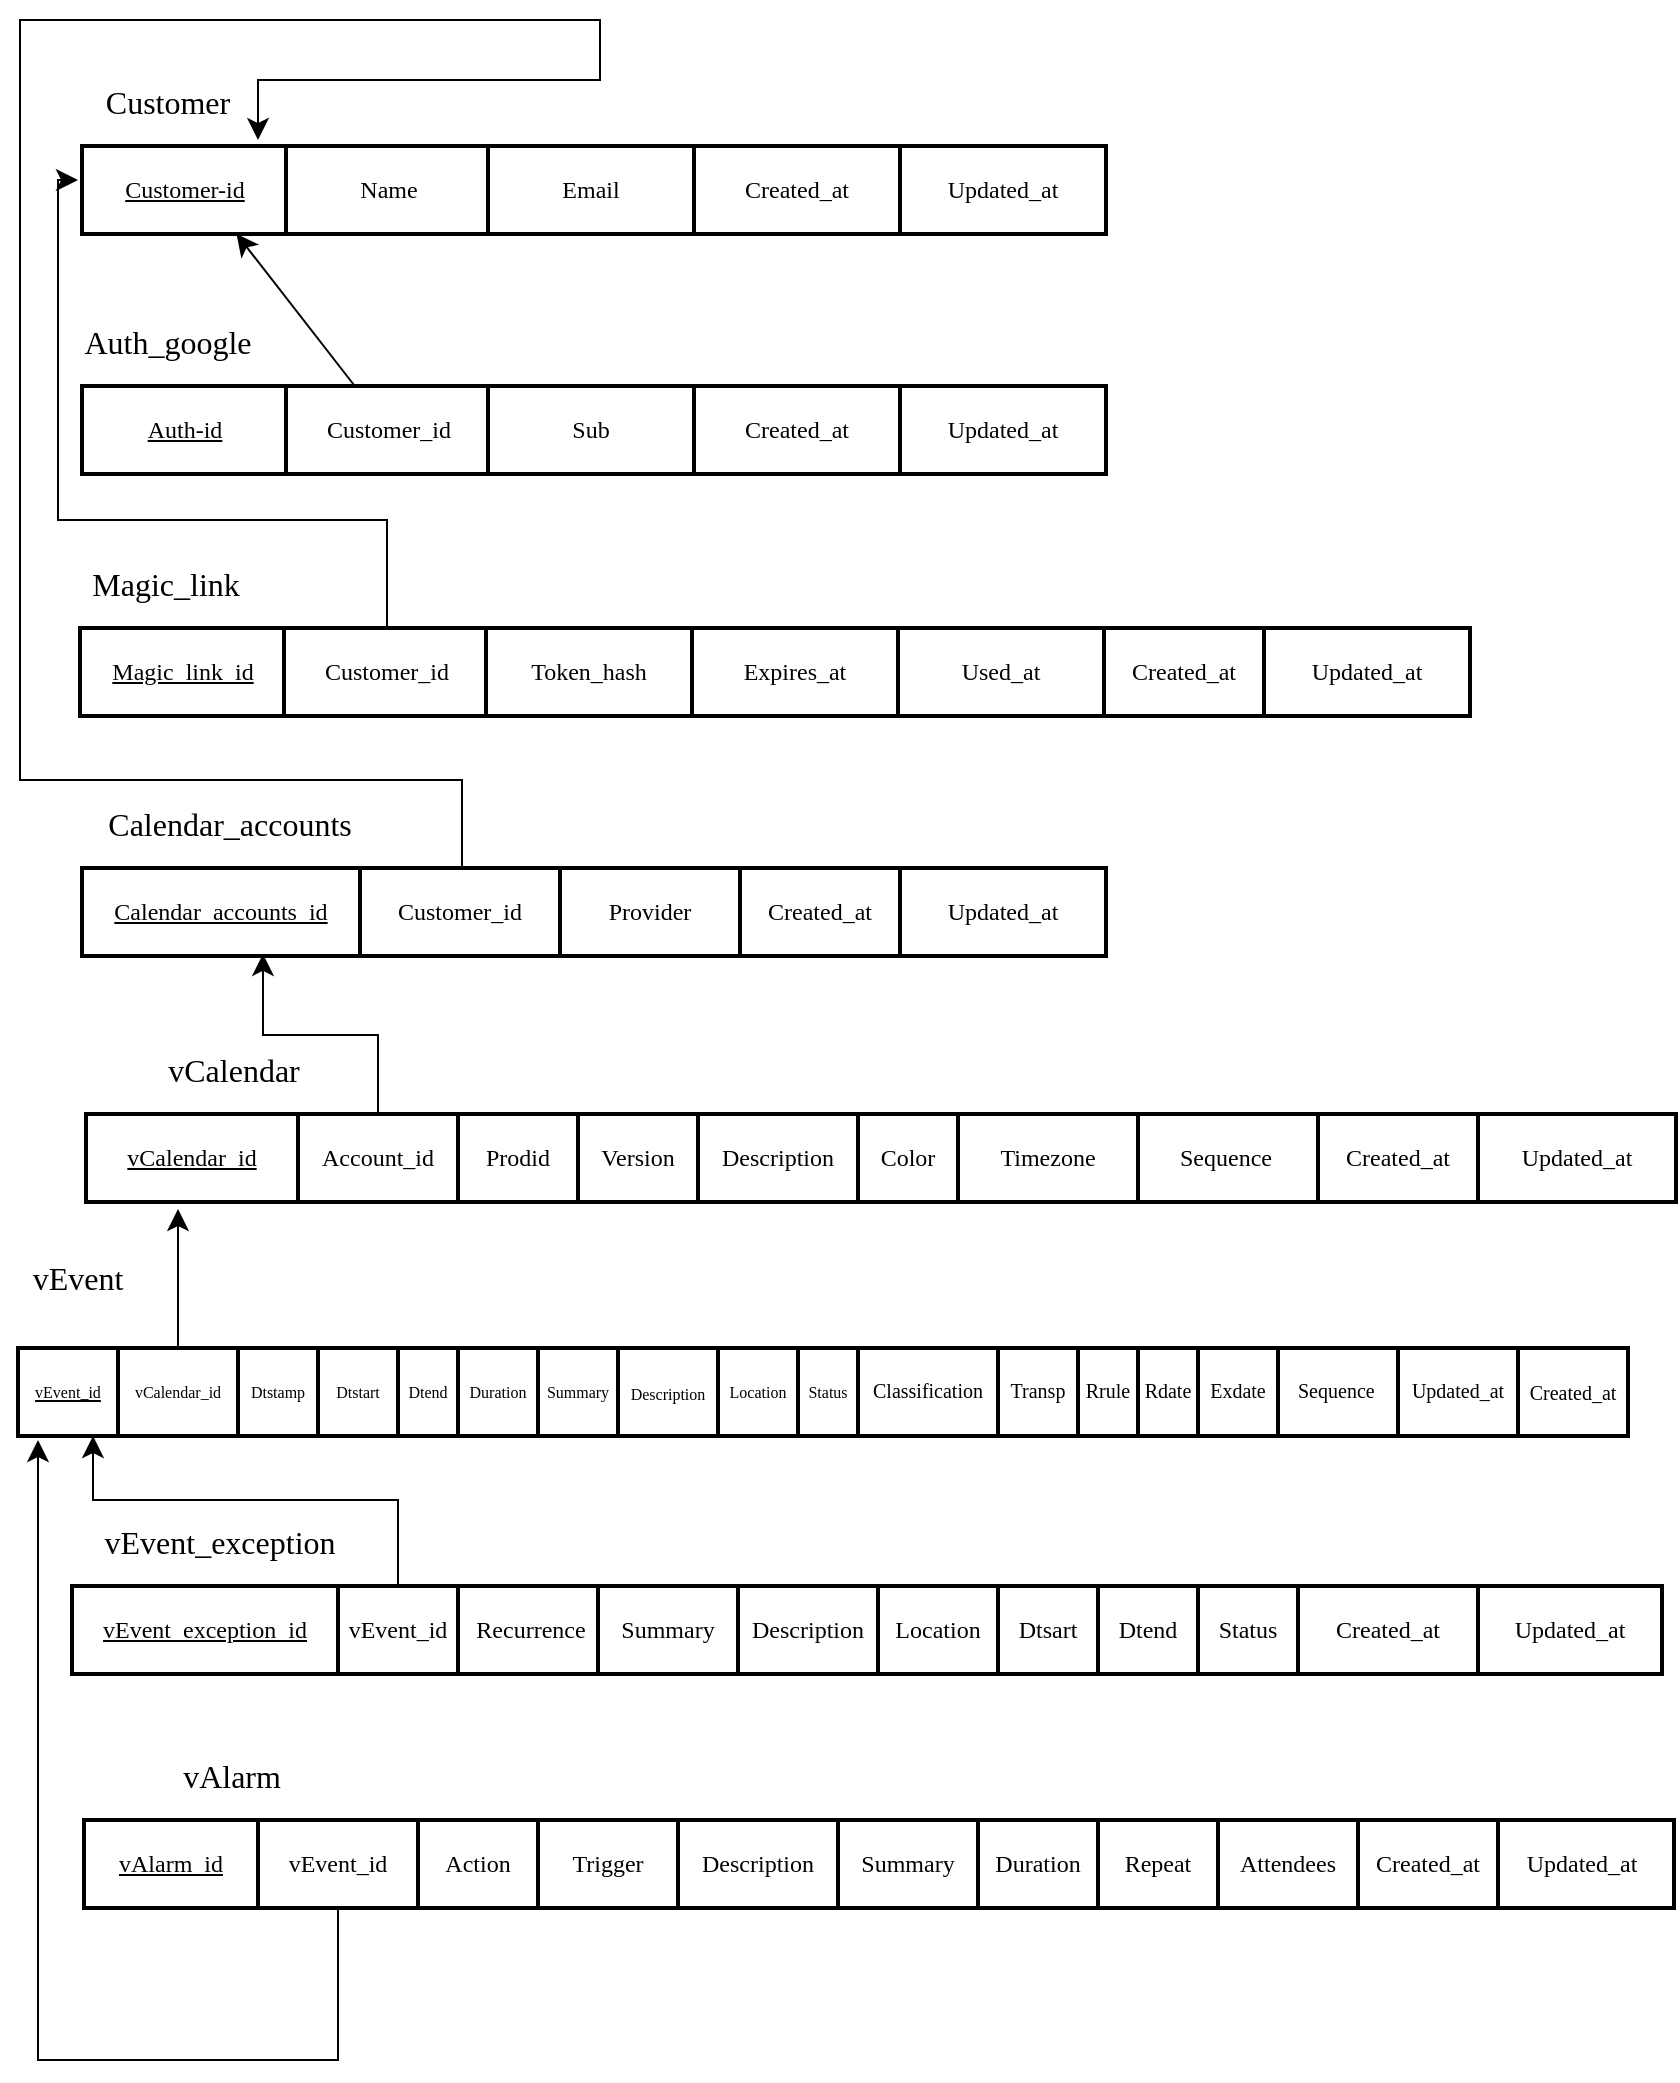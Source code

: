 <mxfile version="24.9.0">
  <diagram name="Page-1" id="HfIymK8GrgAYLwVtbaOh">
    <mxGraphModel dx="1100" dy="648" grid="1" gridSize="10" guides="1" tooltips="1" connect="1" arrows="1" fold="1" page="1" pageScale="1" pageWidth="850" pageHeight="1100" math="0" shadow="0">
      <root>
        <mxCell id="0" />
        <mxCell id="1" parent="0" />
        <mxCell id="kMMZ-hEUHEecdAPWSk_s-1" value="&lt;font face=&quot;Verdana&quot;&gt;&lt;u&gt;Customer-id&lt;/u&gt;&lt;/font&gt;" style="rounded=0;whiteSpace=wrap;html=1;hachureGap=4;fontFamily=Architects Daughter;fontSource=https%3A%2F%2Ffonts.googleapis.com%2Fcss%3Ffamily%3DArchitects%2BDaughter;glass=0;shadow=0;strokeWidth=2;" vertex="1" parent="1">
          <mxGeometry x="42" y="73" width="103" height="44" as="geometry" />
        </mxCell>
        <mxCell id="kMMZ-hEUHEecdAPWSk_s-3" value="&lt;font face=&quot;Verdana&quot;&gt;Customer&lt;/font&gt;" style="text;html=1;align=center;verticalAlign=middle;whiteSpace=wrap;rounded=0;fontSize=16;fontFamily=Architects Daughter;fontSource=https%3A%2F%2Ffonts.googleapis.com%2Fcss%3Ffamily%3DArchitects%2BDaughter;" vertex="1" parent="1">
          <mxGeometry x="55" y="37" width="60" height="30" as="geometry" />
        </mxCell>
        <mxCell id="kMMZ-hEUHEecdAPWSk_s-4" value="&lt;font face=&quot;Verdana&quot;&gt;Name&lt;/font&gt;" style="rounded=0;whiteSpace=wrap;html=1;hachureGap=4;fontFamily=Architects Daughter;fontSource=https%3A%2F%2Ffonts.googleapis.com%2Fcss%3Ffamily%3DArchitects%2BDaughter;glass=0;shadow=0;strokeWidth=2;" vertex="1" parent="1">
          <mxGeometry x="144" y="73" width="103" height="44" as="geometry" />
        </mxCell>
        <mxCell id="kMMZ-hEUHEecdAPWSk_s-5" value="&lt;font face=&quot;Verdana&quot;&gt;Email&lt;/font&gt;" style="rounded=0;whiteSpace=wrap;html=1;hachureGap=4;fontFamily=Architects Daughter;fontSource=https%3A%2F%2Ffonts.googleapis.com%2Fcss%3Ffamily%3DArchitects%2BDaughter;glass=0;shadow=0;strokeWidth=2;" vertex="1" parent="1">
          <mxGeometry x="245" y="73" width="103" height="44" as="geometry" />
        </mxCell>
        <mxCell id="kMMZ-hEUHEecdAPWSk_s-6" value="&lt;font face=&quot;Verdana&quot;&gt;Created_at&lt;/font&gt;" style="rounded=0;whiteSpace=wrap;html=1;hachureGap=4;fontFamily=Architects Daughter;fontSource=https%3A%2F%2Ffonts.googleapis.com%2Fcss%3Ffamily%3DArchitects%2BDaughter;glass=0;shadow=0;strokeWidth=2;" vertex="1" parent="1">
          <mxGeometry x="348" y="73" width="103" height="44" as="geometry" />
        </mxCell>
        <mxCell id="kMMZ-hEUHEecdAPWSk_s-7" value="&lt;font face=&quot;Verdana&quot;&gt;Updated_at&lt;/font&gt;" style="rounded=0;whiteSpace=wrap;html=1;hachureGap=4;fontFamily=Architects Daughter;fontSource=https%3A%2F%2Ffonts.googleapis.com%2Fcss%3Ffamily%3DArchitects%2BDaughter;glass=0;shadow=0;strokeWidth=2;" vertex="1" parent="1">
          <mxGeometry x="451" y="73" width="103" height="44" as="geometry" />
        </mxCell>
        <mxCell id="kMMZ-hEUHEecdAPWSk_s-14" value="&lt;font face=&quot;Verdana&quot;&gt;&lt;u&gt;Auth-id&lt;/u&gt;&lt;/font&gt;" style="rounded=0;whiteSpace=wrap;html=1;hachureGap=4;fontFamily=Architects Daughter;fontSource=https%3A%2F%2Ffonts.googleapis.com%2Fcss%3Ffamily%3DArchitects%2BDaughter;glass=0;shadow=0;strokeWidth=2;" vertex="1" parent="1">
          <mxGeometry x="42" y="193" width="103" height="44" as="geometry" />
        </mxCell>
        <mxCell id="kMMZ-hEUHEecdAPWSk_s-15" value="&lt;font face=&quot;Verdana&quot;&gt;Auth_google&lt;/font&gt;" style="text;html=1;align=center;verticalAlign=middle;whiteSpace=wrap;rounded=0;fontSize=16;fontFamily=Architects Daughter;fontSource=https%3A%2F%2Ffonts.googleapis.com%2Fcss%3Ffamily%3DArchitects%2BDaughter;" vertex="1" parent="1">
          <mxGeometry x="55" y="157" width="60" height="30" as="geometry" />
        </mxCell>
        <mxCell id="kMMZ-hEUHEecdAPWSk_s-118" style="edgeStyle=none;curved=1;rounded=0;orthogonalLoop=1;jettySize=auto;html=1;entryX=0.75;entryY=1;entryDx=0;entryDy=0;fontSize=12;startSize=8;endSize=8;" edge="1" parent="1" source="kMMZ-hEUHEecdAPWSk_s-16" target="kMMZ-hEUHEecdAPWSk_s-1">
          <mxGeometry relative="1" as="geometry" />
        </mxCell>
        <mxCell id="kMMZ-hEUHEecdAPWSk_s-16" value="&lt;font face=&quot;Verdana&quot;&gt;Customer_id&lt;/font&gt;" style="rounded=0;whiteSpace=wrap;html=1;hachureGap=4;fontFamily=Architects Daughter;fontSource=https%3A%2F%2Ffonts.googleapis.com%2Fcss%3Ffamily%3DArchitects%2BDaughter;glass=0;shadow=0;strokeWidth=2;" vertex="1" parent="1">
          <mxGeometry x="144" y="193" width="103" height="44" as="geometry" />
        </mxCell>
        <mxCell id="kMMZ-hEUHEecdAPWSk_s-17" value="&lt;font face=&quot;Verdana&quot;&gt;Sub&lt;/font&gt;" style="rounded=0;whiteSpace=wrap;html=1;hachureGap=4;fontFamily=Architects Daughter;fontSource=https%3A%2F%2Ffonts.googleapis.com%2Fcss%3Ffamily%3DArchitects%2BDaughter;glass=0;shadow=0;strokeWidth=2;" vertex="1" parent="1">
          <mxGeometry x="245" y="193" width="103" height="44" as="geometry" />
        </mxCell>
        <mxCell id="kMMZ-hEUHEecdAPWSk_s-18" value="&lt;font face=&quot;Verdana&quot;&gt;Created_at&lt;/font&gt;" style="rounded=0;whiteSpace=wrap;html=1;hachureGap=4;fontFamily=Architects Daughter;fontSource=https%3A%2F%2Ffonts.googleapis.com%2Fcss%3Ffamily%3DArchitects%2BDaughter;glass=0;shadow=0;strokeWidth=2;" vertex="1" parent="1">
          <mxGeometry x="348" y="193" width="103" height="44" as="geometry" />
        </mxCell>
        <mxCell id="kMMZ-hEUHEecdAPWSk_s-19" value="&lt;font face=&quot;Verdana&quot;&gt;Updated_at&lt;/font&gt;" style="rounded=0;whiteSpace=wrap;html=1;hachureGap=4;fontFamily=Architects Daughter;fontSource=https%3A%2F%2Ffonts.googleapis.com%2Fcss%3Ffamily%3DArchitects%2BDaughter;glass=0;shadow=0;strokeWidth=2;" vertex="1" parent="1">
          <mxGeometry x="451" y="193" width="103" height="44" as="geometry" />
        </mxCell>
        <mxCell id="kMMZ-hEUHEecdAPWSk_s-20" value="&lt;span style=&quot;font-family: Verdana;&quot;&gt;&lt;font&gt;&lt;u&gt;Calendar_accounts_id&lt;/u&gt;&lt;/font&gt;&lt;/span&gt;" style="rounded=0;whiteSpace=wrap;html=1;hachureGap=4;fontFamily=Architects Daughter;fontSource=https%3A%2F%2Ffonts.googleapis.com%2Fcss%3Ffamily%3DArchitects%2BDaughter;glass=0;shadow=0;strokeWidth=2;" vertex="1" parent="1">
          <mxGeometry x="42" y="434" width="139" height="44" as="geometry" />
        </mxCell>
        <mxCell id="kMMZ-hEUHEecdAPWSk_s-21" value="&lt;font face=&quot;Verdana&quot;&gt;Calendar_accounts&lt;/font&gt;" style="text;html=1;align=center;verticalAlign=middle;whiteSpace=wrap;rounded=0;fontSize=16;fontFamily=Architects Daughter;fontSource=https%3A%2F%2Ffonts.googleapis.com%2Fcss%3Ffamily%3DArchitects%2BDaughter;" vertex="1" parent="1">
          <mxGeometry x="86" y="398" width="60" height="30" as="geometry" />
        </mxCell>
        <mxCell id="kMMZ-hEUHEecdAPWSk_s-126" style="edgeStyle=orthogonalEdgeStyle;rounded=0;orthogonalLoop=1;jettySize=auto;html=1;fontSize=12;startSize=8;endSize=8;" edge="1" parent="1">
          <mxGeometry relative="1" as="geometry">
            <mxPoint x="232.0" y="434" as="sourcePoint" />
            <mxPoint x="130" y="70" as="targetPoint" />
            <Array as="points">
              <mxPoint x="232" y="390" />
              <mxPoint x="11" y="390" />
              <mxPoint x="11" y="10" />
              <mxPoint x="301" y="10" />
              <mxPoint x="301" y="40" />
              <mxPoint x="130" y="40" />
            </Array>
          </mxGeometry>
        </mxCell>
        <mxCell id="kMMZ-hEUHEecdAPWSk_s-22" value="&lt;span style=&quot;font-family: Verdana;&quot;&gt;Customer_id&lt;/span&gt;" style="rounded=0;whiteSpace=wrap;html=1;hachureGap=4;fontFamily=Architects Daughter;fontSource=https%3A%2F%2Ffonts.googleapis.com%2Fcss%3Ffamily%3DArchitects%2BDaughter;glass=0;shadow=0;strokeWidth=2;" vertex="1" parent="1">
          <mxGeometry x="181" y="434" width="100" height="44" as="geometry" />
        </mxCell>
        <mxCell id="kMMZ-hEUHEecdAPWSk_s-23" value="&lt;font face=&quot;Verdana&quot;&gt;Provider&lt;/font&gt;" style="rounded=0;whiteSpace=wrap;html=1;hachureGap=4;fontFamily=Architects Daughter;fontSource=https%3A%2F%2Ffonts.googleapis.com%2Fcss%3Ffamily%3DArchitects%2BDaughter;glass=0;shadow=0;strokeWidth=2;" vertex="1" parent="1">
          <mxGeometry x="281" y="434" width="90" height="44" as="geometry" />
        </mxCell>
        <mxCell id="kMMZ-hEUHEecdAPWSk_s-24" value="&lt;font face=&quot;Verdana&quot;&gt;Created_at&lt;/font&gt;" style="rounded=0;whiteSpace=wrap;html=1;hachureGap=4;fontFamily=Architects Daughter;fontSource=https%3A%2F%2Ffonts.googleapis.com%2Fcss%3Ffamily%3DArchitects%2BDaughter;glass=0;shadow=0;strokeWidth=2;" vertex="1" parent="1">
          <mxGeometry x="371" y="434" width="80" height="44" as="geometry" />
        </mxCell>
        <mxCell id="kMMZ-hEUHEecdAPWSk_s-25" value="&lt;font face=&quot;Verdana&quot;&gt;Updated_at&lt;/font&gt;" style="rounded=0;whiteSpace=wrap;html=1;hachureGap=4;fontFamily=Architects Daughter;fontSource=https%3A%2F%2Ffonts.googleapis.com%2Fcss%3Ffamily%3DArchitects%2BDaughter;glass=0;shadow=0;strokeWidth=2;" vertex="1" parent="1">
          <mxGeometry x="451" y="434" width="103" height="44" as="geometry" />
        </mxCell>
        <mxCell id="kMMZ-hEUHEecdAPWSk_s-32" value="&lt;span style=&quot;font-family: Verdana;&quot;&gt;&lt;font&gt;&lt;u&gt;Magic_link_id&lt;/u&gt;&lt;/font&gt;&lt;/span&gt;" style="rounded=0;whiteSpace=wrap;html=1;hachureGap=4;fontFamily=Architects Daughter;fontSource=https%3A%2F%2Ffonts.googleapis.com%2Fcss%3Ffamily%3DArchitects%2BDaughter;glass=0;shadow=0;strokeWidth=2;" vertex="1" parent="1">
          <mxGeometry x="41" y="314" width="103" height="44" as="geometry" />
        </mxCell>
        <mxCell id="kMMZ-hEUHEecdAPWSk_s-33" value="&lt;font face=&quot;Verdana&quot;&gt;Magic_link&lt;/font&gt;" style="text;html=1;align=center;verticalAlign=middle;whiteSpace=wrap;rounded=0;fontSize=16;fontFamily=Architects Daughter;fontSource=https%3A%2F%2Ffonts.googleapis.com%2Fcss%3Ffamily%3DArchitects%2BDaughter;" vertex="1" parent="1">
          <mxGeometry x="54" y="278" width="60" height="30" as="geometry" />
        </mxCell>
        <mxCell id="kMMZ-hEUHEecdAPWSk_s-121" style="edgeStyle=orthogonalEdgeStyle;rounded=0;orthogonalLoop=1;jettySize=auto;html=1;fontSize=12;startSize=8;endSize=8;exitX=0.5;exitY=0;exitDx=0;exitDy=0;" edge="1" parent="1" source="kMMZ-hEUHEecdAPWSk_s-34">
          <mxGeometry relative="1" as="geometry">
            <mxPoint x="240" y="314" as="sourcePoint" />
            <mxPoint x="40" y="90" as="targetPoint" />
            <Array as="points">
              <mxPoint x="194" y="260" />
              <mxPoint x="30" y="260" />
              <mxPoint x="30" y="90" />
            </Array>
          </mxGeometry>
        </mxCell>
        <mxCell id="kMMZ-hEUHEecdAPWSk_s-34" value="&lt;span style=&quot;font-family: Verdana;&quot;&gt;Customer_id&lt;/span&gt;" style="rounded=0;whiteSpace=wrap;html=1;hachureGap=4;fontFamily=Architects Daughter;fontSource=https%3A%2F%2Ffonts.googleapis.com%2Fcss%3Ffamily%3DArchitects%2BDaughter;glass=0;shadow=0;strokeWidth=2;" vertex="1" parent="1">
          <mxGeometry x="143" y="314" width="103" height="44" as="geometry" />
        </mxCell>
        <mxCell id="kMMZ-hEUHEecdAPWSk_s-35" value="&lt;font face=&quot;Verdana&quot;&gt;Token_hash&lt;/font&gt;" style="rounded=0;whiteSpace=wrap;html=1;hachureGap=4;fontFamily=Architects Daughter;fontSource=https%3A%2F%2Ffonts.googleapis.com%2Fcss%3Ffamily%3DArchitects%2BDaughter;glass=0;shadow=0;strokeWidth=2;" vertex="1" parent="1">
          <mxGeometry x="244" y="314" width="103" height="44" as="geometry" />
        </mxCell>
        <mxCell id="kMMZ-hEUHEecdAPWSk_s-36" value="&lt;font face=&quot;Verdana&quot;&gt;Expires_at&lt;/font&gt;" style="rounded=0;whiteSpace=wrap;html=1;hachureGap=4;fontFamily=Architects Daughter;fontSource=https%3A%2F%2Ffonts.googleapis.com%2Fcss%3Ffamily%3DArchitects%2BDaughter;glass=0;shadow=0;strokeWidth=2;" vertex="1" parent="1">
          <mxGeometry x="347" y="314" width="103" height="44" as="geometry" />
        </mxCell>
        <mxCell id="kMMZ-hEUHEecdAPWSk_s-37" value="&lt;font face=&quot;Verdana&quot;&gt;Used_at&lt;/font&gt;" style="rounded=0;whiteSpace=wrap;html=1;hachureGap=4;fontFamily=Architects Daughter;fontSource=https%3A%2F%2Ffonts.googleapis.com%2Fcss%3Ffamily%3DArchitects%2BDaughter;glass=0;shadow=0;strokeWidth=2;" vertex="1" parent="1">
          <mxGeometry x="450" y="314" width="103" height="44" as="geometry" />
        </mxCell>
        <mxCell id="kMMZ-hEUHEecdAPWSk_s-43" value="&lt;font face=&quot;Verdana&quot;&gt;Created_at&lt;/font&gt;" style="rounded=0;whiteSpace=wrap;html=1;hachureGap=4;fontFamily=Architects Daughter;fontSource=https%3A%2F%2Ffonts.googleapis.com%2Fcss%3Ffamily%3DArchitects%2BDaughter;glass=0;shadow=0;strokeWidth=2;" vertex="1" parent="1">
          <mxGeometry x="553" y="314" width="80" height="44" as="geometry" />
        </mxCell>
        <mxCell id="kMMZ-hEUHEecdAPWSk_s-44" value="&lt;font face=&quot;Verdana&quot;&gt;Updated_at&lt;/font&gt;" style="rounded=0;whiteSpace=wrap;html=1;hachureGap=4;fontFamily=Architects Daughter;fontSource=https%3A%2F%2Ffonts.googleapis.com%2Fcss%3Ffamily%3DArchitects%2BDaughter;glass=0;shadow=0;strokeWidth=2;" vertex="1" parent="1">
          <mxGeometry x="633" y="314" width="103" height="44" as="geometry" />
        </mxCell>
        <mxCell id="kMMZ-hEUHEecdAPWSk_s-45" value="&lt;font face=&quot;Verdana&quot;&gt;&lt;u&gt;vCalendar_id&lt;/u&gt;&lt;/font&gt;" style="rounded=0;whiteSpace=wrap;html=1;hachureGap=4;fontFamily=Architects Daughter;fontSource=https%3A%2F%2Ffonts.googleapis.com%2Fcss%3Ffamily%3DArchitects%2BDaughter;glass=0;shadow=0;strokeWidth=2;" vertex="1" parent="1">
          <mxGeometry x="44" y="557" width="106" height="44" as="geometry" />
        </mxCell>
        <mxCell id="kMMZ-hEUHEecdAPWSk_s-46" value="&lt;font face=&quot;Verdana&quot;&gt;vCalendar&lt;/font&gt;" style="text;html=1;align=center;verticalAlign=middle;whiteSpace=wrap;rounded=0;fontSize=16;fontFamily=Architects Daughter;fontSource=https%3A%2F%2Ffonts.googleapis.com%2Fcss%3Ffamily%3DArchitects%2BDaughter;" vertex="1" parent="1">
          <mxGeometry x="88" y="521" width="60" height="30" as="geometry" />
        </mxCell>
        <mxCell id="kMMZ-hEUHEecdAPWSk_s-47" value="&lt;font face=&quot;Verdana&quot;&gt;Account_id&lt;/font&gt;" style="rounded=0;whiteSpace=wrap;html=1;hachureGap=4;fontFamily=Architects Daughter;fontSource=https%3A%2F%2Ffonts.googleapis.com%2Fcss%3Ffamily%3DArchitects%2BDaughter;glass=0;shadow=0;strokeWidth=2;" vertex="1" parent="1">
          <mxGeometry x="150" y="557" width="80" height="44" as="geometry" />
        </mxCell>
        <mxCell id="kMMZ-hEUHEecdAPWSk_s-48" value="&lt;font face=&quot;Verdana&quot;&gt;Prodid&lt;/font&gt;" style="rounded=0;whiteSpace=wrap;html=1;hachureGap=4;fontFamily=Architects Daughter;fontSource=https%3A%2F%2Ffonts.googleapis.com%2Fcss%3Ffamily%3DArchitects%2BDaughter;glass=0;shadow=0;strokeWidth=2;" vertex="1" parent="1">
          <mxGeometry x="230" y="557" width="60" height="44" as="geometry" />
        </mxCell>
        <mxCell id="kMMZ-hEUHEecdAPWSk_s-49" value="&lt;font face=&quot;Verdana&quot;&gt;Version&lt;/font&gt;" style="rounded=0;whiteSpace=wrap;html=1;hachureGap=4;fontFamily=Architects Daughter;fontSource=https%3A%2F%2Ffonts.googleapis.com%2Fcss%3Ffamily%3DArchitects%2BDaughter;glass=0;shadow=0;strokeWidth=2;" vertex="1" parent="1">
          <mxGeometry x="290" y="557" width="60" height="44" as="geometry" />
        </mxCell>
        <mxCell id="kMMZ-hEUHEecdAPWSk_s-50" value="&lt;font face=&quot;Verdana&quot;&gt;Description&lt;/font&gt;" style="rounded=0;whiteSpace=wrap;html=1;hachureGap=4;fontFamily=Architects Daughter;fontSource=https%3A%2F%2Ffonts.googleapis.com%2Fcss%3Ffamily%3DArchitects%2BDaughter;glass=0;shadow=0;strokeWidth=2;" vertex="1" parent="1">
          <mxGeometry x="350" y="557" width="80" height="44" as="geometry" />
        </mxCell>
        <mxCell id="kMMZ-hEUHEecdAPWSk_s-51" value="&lt;font face=&quot;Verdana&quot;&gt;Timezone&lt;/font&gt;" style="rounded=0;whiteSpace=wrap;html=1;hachureGap=4;fontFamily=Architects Daughter;fontSource=https%3A%2F%2Ffonts.googleapis.com%2Fcss%3Ffamily%3DArchitects%2BDaughter;glass=0;shadow=0;strokeWidth=2;" vertex="1" parent="1">
          <mxGeometry x="480" y="557" width="90" height="44" as="geometry" />
        </mxCell>
        <mxCell id="kMMZ-hEUHEecdAPWSk_s-52" value="&lt;font face=&quot;Verdana&quot;&gt;Color&lt;/font&gt;" style="rounded=0;whiteSpace=wrap;html=1;hachureGap=4;fontFamily=Architects Daughter;fontSource=https%3A%2F%2Ffonts.googleapis.com%2Fcss%3Ffamily%3DArchitects%2BDaughter;glass=0;shadow=0;strokeWidth=2;" vertex="1" parent="1">
          <mxGeometry x="430" y="557" width="50" height="44" as="geometry" />
        </mxCell>
        <mxCell id="kMMZ-hEUHEecdAPWSk_s-55" value="&lt;font face=&quot;Verdana&quot;&gt;Sequence&lt;span style=&quot;white-space: pre;&quot;&gt;&#x9;&lt;/span&gt;&lt;/font&gt;" style="rounded=0;whiteSpace=wrap;html=1;hachureGap=4;fontFamily=Architects Daughter;fontSource=https%3A%2F%2Ffonts.googleapis.com%2Fcss%3Ffamily%3DArchitects%2BDaughter;glass=0;shadow=0;strokeWidth=2;" vertex="1" parent="1">
          <mxGeometry x="570" y="557" width="90" height="44" as="geometry" />
        </mxCell>
        <mxCell id="kMMZ-hEUHEecdAPWSk_s-56" value="&lt;font face=&quot;Verdana&quot;&gt;Created_at&lt;/font&gt;" style="rounded=0;whiteSpace=wrap;html=1;hachureGap=4;fontFamily=Architects Daughter;fontSource=https%3A%2F%2Ffonts.googleapis.com%2Fcss%3Ffamily%3DArchitects%2BDaughter;glass=0;shadow=0;strokeWidth=2;" vertex="1" parent="1">
          <mxGeometry x="660" y="557" width="80" height="44" as="geometry" />
        </mxCell>
        <mxCell id="kMMZ-hEUHEecdAPWSk_s-57" value="&lt;font face=&quot;Verdana&quot;&gt;Updated_at&lt;/font&gt;" style="rounded=0;whiteSpace=wrap;html=1;hachureGap=4;fontFamily=Architects Daughter;fontSource=https%3A%2F%2Ffonts.googleapis.com%2Fcss%3Ffamily%3DArchitects%2BDaughter;glass=0;shadow=0;strokeWidth=2;" vertex="1" parent="1">
          <mxGeometry x="740" y="557" width="99" height="44" as="geometry" />
        </mxCell>
        <mxCell id="kMMZ-hEUHEecdAPWSk_s-58" value="&lt;font style=&quot;font-size: 8px;&quot; face=&quot;Verdana&quot;&gt;&lt;u style=&quot;&quot;&gt;vEvent_id&lt;/u&gt;&lt;/font&gt;" style="rounded=0;whiteSpace=wrap;html=1;hachureGap=4;fontFamily=Architects Daughter;fontSource=https%3A%2F%2Ffonts.googleapis.com%2Fcss%3Ffamily%3DArchitects%2BDaughter;glass=0;shadow=0;strokeWidth=2;" vertex="1" parent="1">
          <mxGeometry x="10" y="674" width="50" height="44" as="geometry" />
        </mxCell>
        <mxCell id="kMMZ-hEUHEecdAPWSk_s-59" value="&lt;font face=&quot;Verdana&quot;&gt;vEvent&lt;/font&gt;" style="text;html=1;align=center;verticalAlign=middle;whiteSpace=wrap;rounded=0;fontSize=16;fontFamily=Architects Daughter;fontSource=https%3A%2F%2Ffonts.googleapis.com%2Fcss%3Ffamily%3DArchitects%2BDaughter;" vertex="1" parent="1">
          <mxGeometry x="10" y="620" width="60" height="40" as="geometry" />
        </mxCell>
        <mxCell id="kMMZ-hEUHEecdAPWSk_s-60" value="&lt;font style=&quot;font-size: 8px;&quot; face=&quot;Verdana&quot;&gt;vCalendar_id&lt;/font&gt;" style="rounded=0;whiteSpace=wrap;html=1;hachureGap=4;fontFamily=Architects Daughter;fontSource=https%3A%2F%2Ffonts.googleapis.com%2Fcss%3Ffamily%3DArchitects%2BDaughter;glass=0;shadow=0;strokeWidth=2;" vertex="1" parent="1">
          <mxGeometry x="60" y="674" width="60" height="44" as="geometry" />
        </mxCell>
        <mxCell id="kMMZ-hEUHEecdAPWSk_s-61" value="&lt;font style=&quot;font-size: 8px;&quot; face=&quot;Verdana&quot;&gt;Dtstamp&lt;/font&gt;" style="rounded=0;whiteSpace=wrap;html=1;hachureGap=4;fontFamily=Architects Daughter;fontSource=https%3A%2F%2Ffonts.googleapis.com%2Fcss%3Ffamily%3DArchitects%2BDaughter;glass=0;shadow=0;strokeWidth=2;" vertex="1" parent="1">
          <mxGeometry x="120" y="674" width="40" height="44" as="geometry" />
        </mxCell>
        <mxCell id="kMMZ-hEUHEecdAPWSk_s-62" value="&lt;font style=&quot;font-size: 8px;&quot; face=&quot;Verdana&quot;&gt;Dtstart&lt;/font&gt;" style="rounded=0;whiteSpace=wrap;html=1;hachureGap=4;fontFamily=Architects Daughter;fontSource=https%3A%2F%2Ffonts.googleapis.com%2Fcss%3Ffamily%3DArchitects%2BDaughter;glass=0;shadow=0;strokeWidth=2;" vertex="1" parent="1">
          <mxGeometry x="160" y="674" width="40" height="44" as="geometry" />
        </mxCell>
        <mxCell id="kMMZ-hEUHEecdAPWSk_s-63" value="&lt;font style=&quot;font-size: 8px;&quot; face=&quot;Verdana&quot;&gt;Dtend&lt;/font&gt;" style="rounded=0;whiteSpace=wrap;html=1;hachureGap=4;fontFamily=Architects Daughter;fontSource=https%3A%2F%2Ffonts.googleapis.com%2Fcss%3Ffamily%3DArchitects%2BDaughter;glass=0;shadow=0;strokeWidth=2;" vertex="1" parent="1">
          <mxGeometry x="200" y="674" width="30" height="44" as="geometry" />
        </mxCell>
        <mxCell id="kMMZ-hEUHEecdAPWSk_s-64" value="&lt;font style=&quot;font-size: 8px;&quot; face=&quot;Verdana&quot;&gt;Summary&lt;/font&gt;" style="rounded=0;whiteSpace=wrap;html=1;hachureGap=4;fontFamily=Architects Daughter;fontSource=https%3A%2F%2Ffonts.googleapis.com%2Fcss%3Ffamily%3DArchitects%2BDaughter;glass=0;shadow=0;strokeWidth=2;" vertex="1" parent="1">
          <mxGeometry x="270" y="674" width="40" height="44" as="geometry" />
        </mxCell>
        <mxCell id="kMMZ-hEUHEecdAPWSk_s-65" value="&lt;font style=&quot;font-size: 8px;&quot; face=&quot;Verdana&quot;&gt;Duration&lt;/font&gt;" style="rounded=0;whiteSpace=wrap;html=1;hachureGap=4;fontFamily=Architects Daughter;fontSource=https%3A%2F%2Ffonts.googleapis.com%2Fcss%3Ffamily%3DArchitects%2BDaughter;glass=0;shadow=0;strokeWidth=2;" vertex="1" parent="1">
          <mxGeometry x="230" y="674" width="40" height="44" as="geometry" />
        </mxCell>
        <mxCell id="kMMZ-hEUHEecdAPWSk_s-66" value="&lt;span style=&quot;font-family: Verdana;&quot;&gt;&lt;font style=&quot;font-size: 8px;&quot;&gt;Description&lt;/font&gt;&lt;/span&gt;" style="rounded=0;whiteSpace=wrap;html=1;hachureGap=4;fontFamily=Architects Daughter;fontSource=https%3A%2F%2Ffonts.googleapis.com%2Fcss%3Ffamily%3DArchitects%2BDaughter;glass=0;shadow=0;strokeWidth=2;" vertex="1" parent="1">
          <mxGeometry x="310" y="674" width="50" height="44" as="geometry" />
        </mxCell>
        <mxCell id="kMMZ-hEUHEecdAPWSk_s-67" value="&lt;font style=&quot;font-size: 8px;&quot; face=&quot;Verdana&quot;&gt;Location&lt;/font&gt;" style="rounded=0;whiteSpace=wrap;html=1;hachureGap=4;fontFamily=Architects Daughter;fontSource=https%3A%2F%2Ffonts.googleapis.com%2Fcss%3Ffamily%3DArchitects%2BDaughter;glass=0;shadow=0;strokeWidth=2;" vertex="1" parent="1">
          <mxGeometry x="360" y="674" width="40" height="44" as="geometry" />
        </mxCell>
        <mxCell id="kMMZ-hEUHEecdAPWSk_s-68" value="&lt;font style=&quot;font-size: 8px;&quot; face=&quot;Verdana&quot;&gt;Status&lt;/font&gt;" style="rounded=0;whiteSpace=wrap;html=1;hachureGap=4;fontFamily=Architects Daughter;fontSource=https%3A%2F%2Ffonts.googleapis.com%2Fcss%3Ffamily%3DArchitects%2BDaughter;glass=0;shadow=0;strokeWidth=2;" vertex="1" parent="1">
          <mxGeometry x="400" y="674" width="30" height="44" as="geometry" />
        </mxCell>
        <mxCell id="kMMZ-hEUHEecdAPWSk_s-69" value="&lt;font style=&quot;font-size: 10px;&quot; face=&quot;Verdana&quot;&gt;Classification&lt;/font&gt;" style="rounded=0;whiteSpace=wrap;html=1;hachureGap=4;fontFamily=Architects Daughter;fontSource=https%3A%2F%2Ffonts.googleapis.com%2Fcss%3Ffamily%3DArchitects%2BDaughter;glass=0;shadow=0;strokeWidth=2;" vertex="1" parent="1">
          <mxGeometry x="430" y="674" width="70" height="44" as="geometry" />
        </mxCell>
        <mxCell id="kMMZ-hEUHEecdAPWSk_s-70" value="&lt;font style=&quot;font-size: 10px;&quot; face=&quot;Verdana&quot;&gt;Rrule&lt;/font&gt;" style="rounded=0;whiteSpace=wrap;html=1;hachureGap=4;fontFamily=Architects Daughter;fontSource=https%3A%2F%2Ffonts.googleapis.com%2Fcss%3Ffamily%3DArchitects%2BDaughter;glass=0;shadow=0;strokeWidth=2;" vertex="1" parent="1">
          <mxGeometry x="540" y="674" width="30" height="44" as="geometry" />
        </mxCell>
        <mxCell id="kMMZ-hEUHEecdAPWSk_s-71" value="&lt;font style=&quot;font-size: 10px;&quot; face=&quot;Verdana&quot;&gt;Transp&lt;/font&gt;" style="rounded=0;whiteSpace=wrap;html=1;hachureGap=4;fontFamily=Architects Daughter;fontSource=https%3A%2F%2Ffonts.googleapis.com%2Fcss%3Ffamily%3DArchitects%2BDaughter;glass=0;shadow=0;strokeWidth=2;" vertex="1" parent="1">
          <mxGeometry x="500" y="674" width="40" height="44" as="geometry" />
        </mxCell>
        <mxCell id="kMMZ-hEUHEecdAPWSk_s-72" value="&lt;font style=&quot;font-size: 10px;&quot; face=&quot;Verdana&quot;&gt;Rdate&lt;/font&gt;" style="rounded=0;whiteSpace=wrap;html=1;hachureGap=4;fontFamily=Architects Daughter;fontSource=https%3A%2F%2Ffonts.googleapis.com%2Fcss%3Ffamily%3DArchitects%2BDaughter;glass=0;shadow=0;strokeWidth=2;" vertex="1" parent="1">
          <mxGeometry x="570" y="674" width="30" height="44" as="geometry" />
        </mxCell>
        <mxCell id="kMMZ-hEUHEecdAPWSk_s-73" value="&lt;font style=&quot;font-size: 10px;&quot; face=&quot;Verdana&quot;&gt;Exdate&lt;/font&gt;" style="rounded=0;whiteSpace=wrap;html=1;hachureGap=4;fontFamily=Architects Daughter;fontSource=https%3A%2F%2Ffonts.googleapis.com%2Fcss%3Ffamily%3DArchitects%2BDaughter;glass=0;shadow=0;strokeWidth=2;" vertex="1" parent="1">
          <mxGeometry x="600" y="674" width="40" height="44" as="geometry" />
        </mxCell>
        <mxCell id="kMMZ-hEUHEecdAPWSk_s-74" value="&lt;font style=&quot;font-size: 10px;&quot; face=&quot;Verdana&quot;&gt;Updated_at&lt;/font&gt;" style="rounded=0;whiteSpace=wrap;html=1;hachureGap=4;fontFamily=Architects Daughter;fontSource=https%3A%2F%2Ffonts.googleapis.com%2Fcss%3Ffamily%3DArchitects%2BDaughter;glass=0;shadow=0;strokeWidth=2;" vertex="1" parent="1">
          <mxGeometry x="700" y="674" width="60" height="44" as="geometry" />
        </mxCell>
        <mxCell id="kMMZ-hEUHEecdAPWSk_s-75" value="&lt;font face=&quot;Verdana&quot;&gt;&lt;span style=&quot;font-size: 10px;&quot;&gt;Created_at&lt;/span&gt;&lt;/font&gt;" style="rounded=0;whiteSpace=wrap;html=1;hachureGap=4;fontFamily=Architects Daughter;fontSource=https%3A%2F%2Ffonts.googleapis.com%2Fcss%3Ffamily%3DArchitects%2BDaughter;glass=0;shadow=0;strokeWidth=2;" vertex="1" parent="1">
          <mxGeometry x="760" y="674" width="55" height="44" as="geometry" />
        </mxCell>
        <mxCell id="kMMZ-hEUHEecdAPWSk_s-76" value="&lt;font style=&quot;font-size: 10px;&quot;&gt;&lt;span style=&quot;font-family: Verdana;&quot;&gt;Sequence&lt;/span&gt;&lt;span style=&quot;font-family: Verdana; white-space: pre;&quot;&gt;&#x9;&lt;/span&gt;&lt;/font&gt;" style="rounded=0;whiteSpace=wrap;html=1;hachureGap=4;fontFamily=Architects Daughter;fontSource=https%3A%2F%2Ffonts.googleapis.com%2Fcss%3Ffamily%3DArchitects%2BDaughter;glass=0;shadow=0;strokeWidth=2;" vertex="1" parent="1">
          <mxGeometry x="640" y="674" width="60" height="44" as="geometry" />
        </mxCell>
        <mxCell id="kMMZ-hEUHEecdAPWSk_s-78" value="&lt;span style=&quot;font-family: Verdana;&quot;&gt;&lt;font&gt;&lt;u&gt;vEvent_exception_id&lt;/u&gt;&lt;/font&gt;&lt;/span&gt;" style="rounded=0;whiteSpace=wrap;html=1;hachureGap=4;fontFamily=Architects Daughter;fontSource=https%3A%2F%2Ffonts.googleapis.com%2Fcss%3Ffamily%3DArchitects%2BDaughter;glass=0;shadow=0;strokeWidth=2;" vertex="1" parent="1">
          <mxGeometry x="37" y="793" width="133" height="44" as="geometry" />
        </mxCell>
        <mxCell id="kMMZ-hEUHEecdAPWSk_s-79" value="&lt;font face=&quot;Verdana&quot;&gt;vEvent_exception&lt;/font&gt;" style="text;html=1;align=center;verticalAlign=middle;whiteSpace=wrap;rounded=0;fontSize=16;fontFamily=Architects Daughter;fontSource=https%3A%2F%2Ffonts.googleapis.com%2Fcss%3Ffamily%3DArchitects%2BDaughter;" vertex="1" parent="1">
          <mxGeometry x="81" y="757" width="60" height="30" as="geometry" />
        </mxCell>
        <mxCell id="kMMZ-hEUHEecdAPWSk_s-133" style="edgeStyle=orthogonalEdgeStyle;rounded=0;orthogonalLoop=1;jettySize=auto;html=1;entryX=0.75;entryY=1;entryDx=0;entryDy=0;fontSize=12;startSize=8;endSize=8;" edge="1" parent="1" source="kMMZ-hEUHEecdAPWSk_s-80" target="kMMZ-hEUHEecdAPWSk_s-58">
          <mxGeometry relative="1" as="geometry">
            <Array as="points">
              <mxPoint x="200" y="750" />
              <mxPoint x="48" y="750" />
            </Array>
          </mxGeometry>
        </mxCell>
        <mxCell id="kMMZ-hEUHEecdAPWSk_s-80" value="&lt;span style=&quot;font-family: Verdana;&quot;&gt;&lt;font&gt;vEvent_id&lt;/font&gt;&lt;/span&gt;" style="rounded=0;whiteSpace=wrap;html=1;hachureGap=4;fontFamily=Architects Daughter;fontSource=https%3A%2F%2Ffonts.googleapis.com%2Fcss%3Ffamily%3DArchitects%2BDaughter;glass=0;shadow=0;strokeWidth=2;" vertex="1" parent="1">
          <mxGeometry x="170" y="793" width="60" height="44" as="geometry" />
        </mxCell>
        <mxCell id="kMMZ-hEUHEecdAPWSk_s-81" value="&lt;font face=&quot;Verdana&quot;&gt;Recurrence&lt;/font&gt;" style="rounded=0;whiteSpace=wrap;html=1;hachureGap=4;fontFamily=Architects Daughter;fontSource=https%3A%2F%2Ffonts.googleapis.com%2Fcss%3Ffamily%3DArchitects%2BDaughter;glass=0;shadow=0;strokeWidth=2;" vertex="1" parent="1">
          <mxGeometry x="230" y="793" width="73" height="44" as="geometry" />
        </mxCell>
        <mxCell id="kMMZ-hEUHEecdAPWSk_s-82" value="&lt;font face=&quot;Verdana&quot;&gt;Summary&lt;/font&gt;" style="rounded=0;whiteSpace=wrap;html=1;hachureGap=4;fontFamily=Architects Daughter;fontSource=https%3A%2F%2Ffonts.googleapis.com%2Fcss%3Ffamily%3DArchitects%2BDaughter;glass=0;shadow=0;strokeWidth=2;" vertex="1" parent="1">
          <mxGeometry x="300" y="793" width="70" height="44" as="geometry" />
        </mxCell>
        <mxCell id="kMMZ-hEUHEecdAPWSk_s-83" value="&lt;font face=&quot;Verdana&quot;&gt;Description&lt;/font&gt;" style="rounded=0;whiteSpace=wrap;html=1;hachureGap=4;fontFamily=Architects Daughter;fontSource=https%3A%2F%2Ffonts.googleapis.com%2Fcss%3Ffamily%3DArchitects%2BDaughter;glass=0;shadow=0;strokeWidth=2;" vertex="1" parent="1">
          <mxGeometry x="370" y="793" width="70" height="44" as="geometry" />
        </mxCell>
        <mxCell id="kMMZ-hEUHEecdAPWSk_s-84" value="&lt;font face=&quot;Verdana&quot;&gt;Dtsart&lt;/font&gt;" style="rounded=0;whiteSpace=wrap;html=1;hachureGap=4;fontFamily=Architects Daughter;fontSource=https%3A%2F%2Ffonts.googleapis.com%2Fcss%3Ffamily%3DArchitects%2BDaughter;glass=0;shadow=0;strokeWidth=2;" vertex="1" parent="1">
          <mxGeometry x="500" y="793" width="50" height="44" as="geometry" />
        </mxCell>
        <mxCell id="kMMZ-hEUHEecdAPWSk_s-85" value="&lt;font face=&quot;Verdana&quot;&gt;Location&lt;/font&gt;" style="rounded=0;whiteSpace=wrap;html=1;hachureGap=4;fontFamily=Architects Daughter;fontSource=https%3A%2F%2Ffonts.googleapis.com%2Fcss%3Ffamily%3DArchitects%2BDaughter;glass=0;shadow=0;strokeWidth=2;" vertex="1" parent="1">
          <mxGeometry x="440" y="793" width="60" height="44" as="geometry" />
        </mxCell>
        <mxCell id="kMMZ-hEUHEecdAPWSk_s-86" value="&lt;font face=&quot;Verdana&quot;&gt;Dtend&lt;/font&gt;" style="rounded=0;whiteSpace=wrap;html=1;hachureGap=4;fontFamily=Architects Daughter;fontSource=https%3A%2F%2Ffonts.googleapis.com%2Fcss%3Ffamily%3DArchitects%2BDaughter;glass=0;shadow=0;strokeWidth=2;" vertex="1" parent="1">
          <mxGeometry x="550" y="793" width="50" height="44" as="geometry" />
        </mxCell>
        <mxCell id="kMMZ-hEUHEecdAPWSk_s-87" value="&lt;font face=&quot;Verdana&quot;&gt;Status&lt;/font&gt;" style="rounded=0;whiteSpace=wrap;html=1;hachureGap=4;fontFamily=Architects Daughter;fontSource=https%3A%2F%2Ffonts.googleapis.com%2Fcss%3Ffamily%3DArchitects%2BDaughter;glass=0;shadow=0;strokeWidth=2;" vertex="1" parent="1">
          <mxGeometry x="600" y="793" width="50" height="44" as="geometry" />
        </mxCell>
        <mxCell id="kMMZ-hEUHEecdAPWSk_s-88" value="&lt;font face=&quot;Verdana&quot;&gt;Updated_at&lt;/font&gt;" style="rounded=0;whiteSpace=wrap;html=1;hachureGap=4;fontFamily=Architects Daughter;fontSource=https%3A%2F%2Ffonts.googleapis.com%2Fcss%3Ffamily%3DArchitects%2BDaughter;glass=0;shadow=0;strokeWidth=2;" vertex="1" parent="1">
          <mxGeometry x="740" y="793" width="92" height="44" as="geometry" />
        </mxCell>
        <mxCell id="kMMZ-hEUHEecdAPWSk_s-91" value="&lt;font face=&quot;Verdana&quot;&gt;&lt;u&gt;vAlarm_id&lt;/u&gt;&lt;/font&gt;" style="rounded=0;whiteSpace=wrap;html=1;hachureGap=4;fontFamily=Architects Daughter;fontSource=https%3A%2F%2Ffonts.googleapis.com%2Fcss%3Ffamily%3DArchitects%2BDaughter;glass=0;shadow=0;strokeWidth=2;" vertex="1" parent="1">
          <mxGeometry x="43" y="910" width="87" height="44" as="geometry" />
        </mxCell>
        <mxCell id="kMMZ-hEUHEecdAPWSk_s-92" value="&lt;font face=&quot;Verdana&quot;&gt;vAlarm&lt;/font&gt;" style="text;html=1;align=center;verticalAlign=middle;whiteSpace=wrap;rounded=0;fontSize=16;fontFamily=Architects Daughter;fontSource=https%3A%2F%2Ffonts.googleapis.com%2Fcss%3Ffamily%3DArchitects%2BDaughter;" vertex="1" parent="1">
          <mxGeometry x="87" y="874" width="60" height="30" as="geometry" />
        </mxCell>
        <mxCell id="kMMZ-hEUHEecdAPWSk_s-132" style="edgeStyle=orthogonalEdgeStyle;rounded=0;orthogonalLoop=1;jettySize=auto;html=1;fontSize=12;startSize=8;endSize=8;" edge="1" parent="1" source="kMMZ-hEUHEecdAPWSk_s-93">
          <mxGeometry relative="1" as="geometry">
            <mxPoint x="20" y="720" as="targetPoint" />
            <Array as="points">
              <mxPoint x="170" y="1030" />
              <mxPoint x="20" y="1030" />
            </Array>
          </mxGeometry>
        </mxCell>
        <mxCell id="kMMZ-hEUHEecdAPWSk_s-93" value="&lt;span style=&quot;font-family: Verdana;&quot;&gt;&lt;font&gt;vEvent_id&lt;/font&gt;&lt;/span&gt;" style="rounded=0;whiteSpace=wrap;html=1;hachureGap=4;fontFamily=Architects Daughter;fontSource=https%3A%2F%2Ffonts.googleapis.com%2Fcss%3Ffamily%3DArchitects%2BDaughter;glass=0;shadow=0;strokeWidth=2;" vertex="1" parent="1">
          <mxGeometry x="130" y="910" width="80" height="44" as="geometry" />
        </mxCell>
        <mxCell id="kMMZ-hEUHEecdAPWSk_s-94" value="&lt;font face=&quot;Verdana&quot;&gt;Action&lt;/font&gt;" style="rounded=0;whiteSpace=wrap;html=1;hachureGap=4;fontFamily=Architects Daughter;fontSource=https%3A%2F%2Ffonts.googleapis.com%2Fcss%3Ffamily%3DArchitects%2BDaughter;glass=0;shadow=0;strokeWidth=2;" vertex="1" parent="1">
          <mxGeometry x="210" y="910" width="60" height="44" as="geometry" />
        </mxCell>
        <mxCell id="kMMZ-hEUHEecdAPWSk_s-95" value="&lt;font face=&quot;Verdana&quot;&gt;Trigger&lt;/font&gt;" style="rounded=0;whiteSpace=wrap;html=1;hachureGap=4;fontFamily=Architects Daughter;fontSource=https%3A%2F%2Ffonts.googleapis.com%2Fcss%3Ffamily%3DArchitects%2BDaughter;glass=0;shadow=0;strokeWidth=2;" vertex="1" parent="1">
          <mxGeometry x="270" y="910" width="70" height="44" as="geometry" />
        </mxCell>
        <mxCell id="kMMZ-hEUHEecdAPWSk_s-96" value="&lt;font face=&quot;Verdana&quot;&gt;Description&lt;/font&gt;" style="rounded=0;whiteSpace=wrap;html=1;hachureGap=4;fontFamily=Architects Daughter;fontSource=https%3A%2F%2Ffonts.googleapis.com%2Fcss%3Ffamily%3DArchitects%2BDaughter;glass=0;shadow=0;strokeWidth=2;" vertex="1" parent="1">
          <mxGeometry x="340" y="910" width="80" height="44" as="geometry" />
        </mxCell>
        <mxCell id="kMMZ-hEUHEecdAPWSk_s-97" value="&lt;font face=&quot;Verdana&quot;&gt;Duration&lt;/font&gt;" style="rounded=0;whiteSpace=wrap;html=1;hachureGap=4;fontFamily=Architects Daughter;fontSource=https%3A%2F%2Ffonts.googleapis.com%2Fcss%3Ffamily%3DArchitects%2BDaughter;glass=0;shadow=0;strokeWidth=2;" vertex="1" parent="1">
          <mxGeometry x="490" y="910" width="60" height="44" as="geometry" />
        </mxCell>
        <mxCell id="kMMZ-hEUHEecdAPWSk_s-98" value="&lt;font face=&quot;Verdana&quot;&gt;Summary&lt;/font&gt;" style="rounded=0;whiteSpace=wrap;html=1;hachureGap=4;fontFamily=Architects Daughter;fontSource=https%3A%2F%2Ffonts.googleapis.com%2Fcss%3Ffamily%3DArchitects%2BDaughter;glass=0;shadow=0;strokeWidth=2;" vertex="1" parent="1">
          <mxGeometry x="420" y="910" width="70" height="44" as="geometry" />
        </mxCell>
        <mxCell id="kMMZ-hEUHEecdAPWSk_s-99" value="&lt;font face=&quot;Verdana&quot;&gt;Repeat&lt;/font&gt;" style="rounded=0;whiteSpace=wrap;html=1;hachureGap=4;fontFamily=Architects Daughter;fontSource=https%3A%2F%2Ffonts.googleapis.com%2Fcss%3Ffamily%3DArchitects%2BDaughter;glass=0;shadow=0;strokeWidth=2;" vertex="1" parent="1">
          <mxGeometry x="550" y="910" width="60" height="44" as="geometry" />
        </mxCell>
        <mxCell id="kMMZ-hEUHEecdAPWSk_s-100" value="&lt;font face=&quot;Verdana&quot;&gt;Attendees&lt;/font&gt;" style="rounded=0;whiteSpace=wrap;html=1;hachureGap=4;fontFamily=Architects Daughter;fontSource=https%3A%2F%2Ffonts.googleapis.com%2Fcss%3Ffamily%3DArchitects%2BDaughter;glass=0;shadow=0;strokeWidth=2;" vertex="1" parent="1">
          <mxGeometry x="610" y="910" width="70" height="44" as="geometry" />
        </mxCell>
        <mxCell id="kMMZ-hEUHEecdAPWSk_s-101" value="&lt;font face=&quot;Verdana&quot;&gt;Updated_at&lt;/font&gt;" style="rounded=0;whiteSpace=wrap;html=1;hachureGap=4;fontFamily=Architects Daughter;fontSource=https%3A%2F%2Ffonts.googleapis.com%2Fcss%3Ffamily%3DArchitects%2BDaughter;glass=0;shadow=0;strokeWidth=2;" vertex="1" parent="1">
          <mxGeometry x="746" y="910" width="92" height="44" as="geometry" />
        </mxCell>
        <mxCell id="kMMZ-hEUHEecdAPWSk_s-102" value="&lt;font face=&quot;Verdana&quot;&gt;Created_at&lt;/font&gt;" style="rounded=0;whiteSpace=wrap;html=1;hachureGap=4;fontFamily=Architects Daughter;fontSource=https%3A%2F%2Ffonts.googleapis.com%2Fcss%3Ffamily%3DArchitects%2BDaughter;glass=0;shadow=0;strokeWidth=2;" vertex="1" parent="1">
          <mxGeometry x="650" y="793" width="90" height="44" as="geometry" />
        </mxCell>
        <mxCell id="kMMZ-hEUHEecdAPWSk_s-103" value="&lt;font face=&quot;Verdana&quot;&gt;Created_at&lt;/font&gt;" style="rounded=0;whiteSpace=wrap;html=1;hachureGap=4;fontFamily=Architects Daughter;fontSource=https%3A%2F%2Ffonts.googleapis.com%2Fcss%3Ffamily%3DArchitects%2BDaughter;glass=0;shadow=0;strokeWidth=2;" vertex="1" parent="1">
          <mxGeometry x="680" y="910" width="70" height="44" as="geometry" />
        </mxCell>
        <mxCell id="kMMZ-hEUHEecdAPWSk_s-127" style="edgeStyle=orthogonalEdgeStyle;rounded=0;orthogonalLoop=1;jettySize=auto;html=1;entryX=0.651;entryY=0.977;entryDx=0;entryDy=0;entryPerimeter=0;fontSize=12;startSize=8;endSize=8;" edge="1" parent="1" source="kMMZ-hEUHEecdAPWSk_s-47" target="kMMZ-hEUHEecdAPWSk_s-20">
          <mxGeometry relative="1" as="geometry" />
        </mxCell>
        <mxCell id="kMMZ-hEUHEecdAPWSk_s-131" style="edgeStyle=none;curved=1;rounded=0;orthogonalLoop=1;jettySize=auto;html=1;entryX=0.434;entryY=1.08;entryDx=0;entryDy=0;entryPerimeter=0;fontSize=12;startSize=8;endSize=8;" edge="1" parent="1" source="kMMZ-hEUHEecdAPWSk_s-60" target="kMMZ-hEUHEecdAPWSk_s-45">
          <mxGeometry relative="1" as="geometry" />
        </mxCell>
      </root>
    </mxGraphModel>
  </diagram>
</mxfile>
